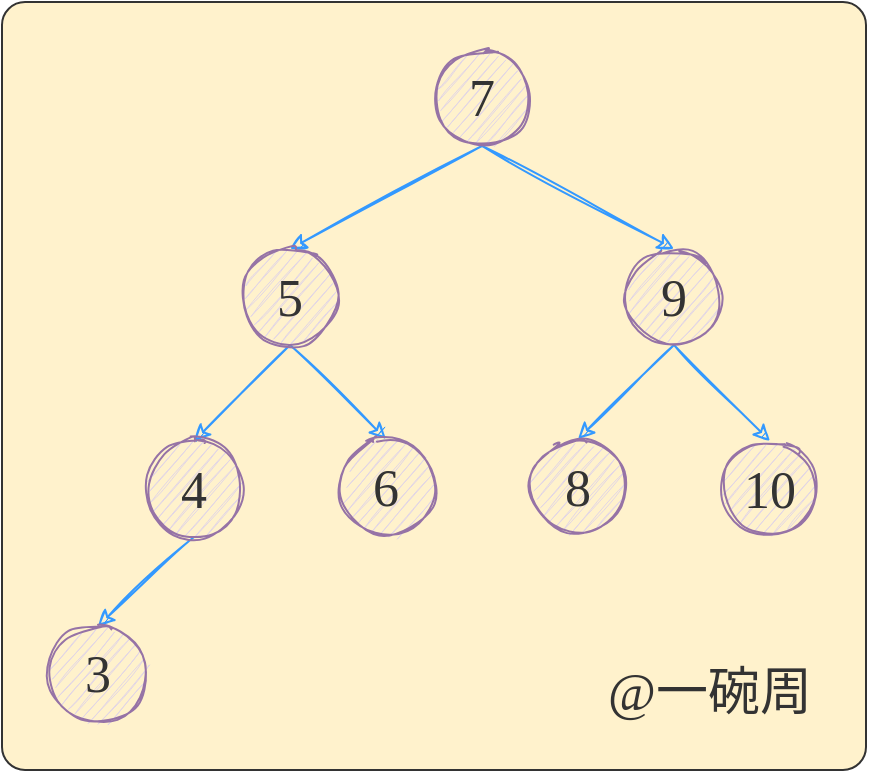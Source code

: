 <mxfile version="16.5.1" type="device"><diagram id="sbTQmbd6wwS1U6yTLp65" name="第 1 页"><mxGraphModel dx="-2562" dy="241" grid="1" gridSize="6" guides="1" tooltips="1" connect="1" arrows="1" fold="1" page="0" pageScale="1" pageWidth="827" pageHeight="1169" math="0" shadow="0"><root><mxCell id="0"/><mxCell id="1" parent="0"/><mxCell id="rxAGCjy9rbUy3xPKVwOK-19" value="" style="rounded=1;whiteSpace=wrap;html=1;sketch=0;fillStyle=auto;fontFamily=Comic Sans MS;fontSize=26;strokeColor=#333333;fillColor=#fff2cc;arcSize=3;" parent="1" vertex="1"><mxGeometry x="3696" y="600" width="432" height="384" as="geometry"/></mxCell><mxCell id="rxAGCjy9rbUy3xPKVwOK-16" style="edgeStyle=none;rounded=0;sketch=1;orthogonalLoop=1;jettySize=auto;html=1;exitX=0.5;exitY=1;exitDx=0;exitDy=0;strokeColor=#9673A6;" parent="1" edge="1"><mxGeometry relative="1" as="geometry"><mxPoint x="560" y="560" as="sourcePoint"/></mxGeometry></mxCell><mxCell id="H94IqiTyf-CZfNIgYXHl-122" value="@一碗周" style="text;html=1;strokeColor=none;fillColor=none;align=center;verticalAlign=middle;whiteSpace=wrap;rounded=0;sketch=1;fillStyle=auto;fontFamily=Comic Sans MS;fontSize=26;fontColor=#333333;" parent="1" vertex="1"><mxGeometry x="3990" y="930" width="120" height="30" as="geometry"/></mxCell><mxCell id="H94IqiTyf-CZfNIgYXHl-169" value="&lt;font style=&quot;font-size: 26px&quot; face=&quot;Comic Sans MS&quot; color=&quot;#333333&quot;&gt;10&lt;/font&gt;" style="ellipse;whiteSpace=wrap;html=1;fillColor=#e1d5e7;strokeColor=#9673a6;sketch=1;fillStyle=auto;" parent="1" vertex="1"><mxGeometry x="4056" y="819.5" width="48" height="48" as="geometry"/></mxCell><mxCell id="H94IqiTyf-CZfNIgYXHl-170" style="edgeStyle=none;rounded=0;sketch=1;orthogonalLoop=1;jettySize=auto;html=1;exitX=0.5;exitY=1;exitDx=0;exitDy=0;entryX=0.5;entryY=0;entryDx=0;entryDy=0;fontFamily=Comic Sans MS;fontSize=18;startArrow=none;startFill=0;endArrow=classic;endFill=1;strokeColor=#3399FF;" parent="1" source="H94IqiTyf-CZfNIgYXHl-172" target="H94IqiTyf-CZfNIgYXHl-173" edge="1"><mxGeometry relative="1" as="geometry"/></mxCell><mxCell id="H94IqiTyf-CZfNIgYXHl-171" style="edgeStyle=none;rounded=0;sketch=1;orthogonalLoop=1;jettySize=auto;html=1;exitX=0.5;exitY=1;exitDx=0;exitDy=0;entryX=0.5;entryY=0;entryDx=0;entryDy=0;fontFamily=Comic Sans MS;fontSize=18;startArrow=none;startFill=0;endArrow=classic;endFill=1;strokeColor=#3399FF;" parent="1" source="H94IqiTyf-CZfNIgYXHl-172" target="H94IqiTyf-CZfNIgYXHl-169" edge="1"><mxGeometry relative="1" as="geometry"/></mxCell><mxCell id="H94IqiTyf-CZfNIgYXHl-172" value="&lt;font style=&quot;font-size: 26px&quot; face=&quot;Comic Sans MS&quot; color=&quot;#333333&quot;&gt;9&lt;/font&gt;" style="ellipse;whiteSpace=wrap;html=1;fillColor=#e1d5e7;strokeColor=#9673a6;sketch=1;fillStyle=auto;" parent="1" vertex="1"><mxGeometry x="4008" y="723.5" width="48" height="48" as="geometry"/></mxCell><mxCell id="H94IqiTyf-CZfNIgYXHl-173" value="&lt;font style=&quot;font-size: 26px&quot; face=&quot;Comic Sans MS&quot; color=&quot;#333333&quot;&gt;8&lt;/font&gt;" style="ellipse;whiteSpace=wrap;html=1;fillColor=#e1d5e7;strokeColor=#9673a6;sketch=1;fillStyle=auto;" parent="1" vertex="1"><mxGeometry x="3960" y="818.5" width="48" height="48" as="geometry"/></mxCell><mxCell id="H94IqiTyf-CZfNIgYXHl-174" style="edgeStyle=none;rounded=0;sketch=1;orthogonalLoop=1;jettySize=auto;html=1;exitX=0.5;exitY=1;exitDx=0;exitDy=0;entryX=0.5;entryY=0;entryDx=0;entryDy=0;fontFamily=Comic Sans MS;fontSize=18;endArrow=classic;endFill=1;strokeColor=#3399FF;" parent="1" source="H94IqiTyf-CZfNIgYXHl-176" target="H94IqiTyf-CZfNIgYXHl-181" edge="1"><mxGeometry relative="1" as="geometry"/></mxCell><mxCell id="H94IqiTyf-CZfNIgYXHl-175" style="edgeStyle=none;rounded=0;sketch=1;orthogonalLoop=1;jettySize=auto;html=1;exitX=0.5;exitY=1;exitDx=0;exitDy=0;entryX=0.5;entryY=0;entryDx=0;entryDy=0;fontFamily=Comic Sans MS;fontSize=18;startArrow=none;startFill=0;endArrow=classic;endFill=1;strokeColor=#3399FF;" parent="1" source="H94IqiTyf-CZfNIgYXHl-176" target="H94IqiTyf-CZfNIgYXHl-172" edge="1"><mxGeometry relative="1" as="geometry"/></mxCell><mxCell id="H94IqiTyf-CZfNIgYXHl-176" value="&lt;font style=&quot;font-size: 26px&quot; face=&quot;Comic Sans MS&quot; color=&quot;#333333&quot;&gt;7&lt;/font&gt;" style="ellipse;whiteSpace=wrap;html=1;fillColor=#e1d5e7;strokeColor=#9673a6;sketch=1;fillStyle=auto;" parent="1" vertex="1"><mxGeometry x="3912" y="624" width="48" height="48" as="geometry"/></mxCell><mxCell id="H94IqiTyf-CZfNIgYXHl-177" style="edgeStyle=none;rounded=0;sketch=1;orthogonalLoop=1;jettySize=auto;html=1;exitX=0.5;exitY=1;exitDx=0;exitDy=0;fontFamily=Comic Sans MS;fontSize=18;startArrow=none;startFill=0;endArrow=classic;endFill=1;strokeColor=#3399FF;entryX=0.5;entryY=0;entryDx=0;entryDy=0;" parent="1" source="H94IqiTyf-CZfNIgYXHl-181" target="H94IqiTyf-CZfNIgYXHl-178" edge="1"><mxGeometry relative="1" as="geometry"/></mxCell><mxCell id="H94IqiTyf-CZfNIgYXHl-178" value="&lt;font color=&quot;#333333&quot; face=&quot;Comic Sans MS&quot;&gt;&lt;span style=&quot;font-size: 26px&quot;&gt;6&lt;/span&gt;&lt;/font&gt;" style="ellipse;whiteSpace=wrap;html=1;fillColor=#e1d5e7;strokeColor=#9673a6;sketch=1;fillStyle=auto;" parent="1" vertex="1"><mxGeometry x="3864" y="818.5" width="48" height="48" as="geometry"/></mxCell><mxCell id="H94IqiTyf-CZfNIgYXHl-180" style="edgeStyle=none;rounded=0;sketch=1;orthogonalLoop=1;jettySize=auto;html=1;exitX=0.5;exitY=1;exitDx=0;exitDy=0;entryX=0.5;entryY=0;entryDx=0;entryDy=0;fontFamily=Comic Sans MS;fontSize=18;startArrow=none;startFill=0;endArrow=classic;endFill=1;strokeColor=#3399FF;" parent="1" source="H94IqiTyf-CZfNIgYXHl-181" target="H94IqiTyf-CZfNIgYXHl-182" edge="1"><mxGeometry relative="1" as="geometry"/></mxCell><mxCell id="H94IqiTyf-CZfNIgYXHl-181" value="&lt;font color=&quot;#333333&quot; face=&quot;Comic Sans MS&quot;&gt;&lt;span style=&quot;font-size: 26px&quot;&gt;5&lt;/span&gt;&lt;/font&gt;" style="ellipse;whiteSpace=wrap;html=1;fillColor=#e1d5e7;strokeColor=#9673a6;sketch=1;fillStyle=auto;" parent="1" vertex="1"><mxGeometry x="3816" y="723.5" width="48" height="48" as="geometry"/></mxCell><mxCell id="BFRW0Hmx6GHlAYyMPtmh-2" style="edgeStyle=none;rounded=0;sketch=1;orthogonalLoop=1;jettySize=auto;html=1;exitX=0.5;exitY=1;exitDx=0;exitDy=0;entryX=0.5;entryY=0;entryDx=0;entryDy=0;fontFamily=Comic Sans MS;fontSize=18;startArrow=none;startFill=0;endArrow=classic;endFill=1;strokeColor=#3399FF;" parent="1" source="H94IqiTyf-CZfNIgYXHl-182" target="BFRW0Hmx6GHlAYyMPtmh-1" edge="1"><mxGeometry relative="1" as="geometry"/></mxCell><mxCell id="H94IqiTyf-CZfNIgYXHl-182" value="&lt;font color=&quot;#333333&quot; face=&quot;Comic Sans MS&quot;&gt;&lt;span style=&quot;font-size: 26px&quot;&gt;4&lt;/span&gt;&lt;/font&gt;" style="ellipse;whiteSpace=wrap;html=1;fillColor=#e1d5e7;strokeColor=#9673a6;sketch=1;fillStyle=auto;" parent="1" vertex="1"><mxGeometry x="3768" y="819.5" width="48" height="48" as="geometry"/></mxCell><mxCell id="BFRW0Hmx6GHlAYyMPtmh-1" value="&lt;font style=&quot;font-size: 26px&quot; face=&quot;Comic Sans MS&quot; color=&quot;#333333&quot;&gt;3&lt;/font&gt;" style="ellipse;whiteSpace=wrap;html=1;fillColor=#e1d5e7;strokeColor=#9673a6;sketch=1;fillStyle=auto;" parent="1" vertex="1"><mxGeometry x="3720" y="912" width="48" height="48" as="geometry"/></mxCell></root></mxGraphModel></diagram></mxfile>